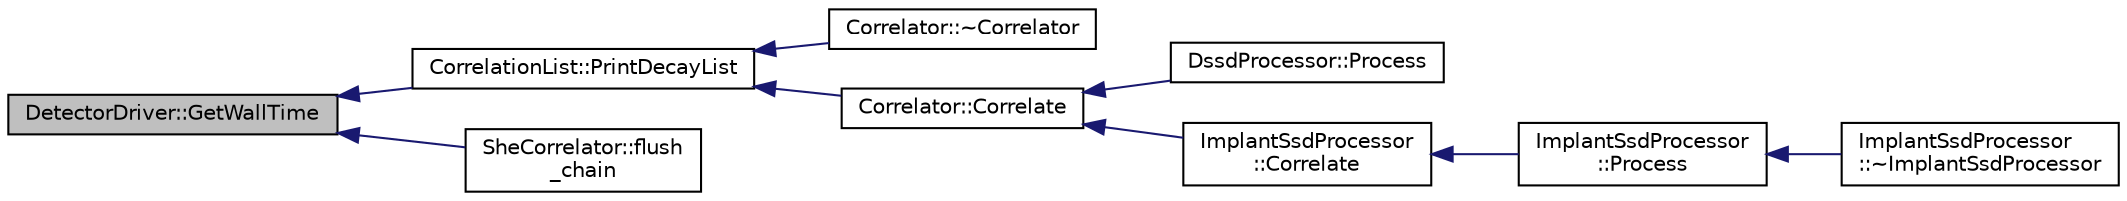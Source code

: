 digraph "DetectorDriver::GetWallTime"
{
  edge [fontname="Helvetica",fontsize="10",labelfontname="Helvetica",labelfontsize="10"];
  node [fontname="Helvetica",fontsize="10",shape=record];
  rankdir="LR";
  Node1 [label="DetectorDriver::GetWallTime",height=0.2,width=0.4,color="black", fillcolor="grey75", style="filled", fontcolor="black"];
  Node1 -> Node2 [dir="back",color="midnightblue",fontsize="10",style="solid",fontname="Helvetica"];
  Node2 [label="CorrelationList::PrintDecayList",height=0.2,width=0.4,color="black", fillcolor="white", style="filled",URL="$de/da4/class_correlation_list.html#a8cf0b887af892534a8f0639220c5ccb9"];
  Node2 -> Node3 [dir="back",color="midnightblue",fontsize="10",style="solid",fontname="Helvetica"];
  Node3 [label="Correlator::~Correlator",height=0.2,width=0.4,color="black", fillcolor="white", style="filled",URL="$df/d86/class_correlator.html#a48307431ca91b41319c6b68c6684634d"];
  Node2 -> Node4 [dir="back",color="midnightblue",fontsize="10",style="solid",fontname="Helvetica"];
  Node4 [label="Correlator::Correlate",height=0.2,width=0.4,color="black", fillcolor="white", style="filled",URL="$df/d86/class_correlator.html#a24bd6e7418fd89b55da9d0d4e6f0ac42"];
  Node4 -> Node5 [dir="back",color="midnightblue",fontsize="10",style="solid",fontname="Helvetica"];
  Node5 [label="DssdProcessor::Process",height=0.2,width=0.4,color="black", fillcolor="white", style="filled",URL="$d4/d67/class_dssd_processor.html#a0e32fc233a84ef03dc994b83899e1388"];
  Node4 -> Node6 [dir="back",color="midnightblue",fontsize="10",style="solid",fontname="Helvetica"];
  Node6 [label="ImplantSsdProcessor\l::Correlate",height=0.2,width=0.4,color="black", fillcolor="white", style="filled",URL="$df/df5/class_implant_ssd_processor.html#aa058ca6ee5475b4bf6426b1c69ef9c79"];
  Node6 -> Node7 [dir="back",color="midnightblue",fontsize="10",style="solid",fontname="Helvetica"];
  Node7 [label="ImplantSsdProcessor\l::Process",height=0.2,width=0.4,color="black", fillcolor="white", style="filled",URL="$df/df5/class_implant_ssd_processor.html#a4633fc3b34a8e8915713dd8e1ba5666a"];
  Node7 -> Node8 [dir="back",color="midnightblue",fontsize="10",style="solid",fontname="Helvetica"];
  Node8 [label="ImplantSsdProcessor\l::~ImplantSsdProcessor",height=0.2,width=0.4,color="black", fillcolor="white", style="filled",URL="$df/df5/class_implant_ssd_processor.html#a057e44029967a209fc626811e2ba4412"];
  Node1 -> Node9 [dir="back",color="midnightblue",fontsize="10",style="solid",fontname="Helvetica"];
  Node9 [label="SheCorrelator::flush\l_chain",height=0.2,width=0.4,color="black", fillcolor="white", style="filled",URL="$da/d3b/class_she_correlator.html#a919d59639a36e99b3dc6623d06014c9b"];
}
